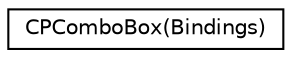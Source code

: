 digraph "Graphical Class Hierarchy"
{
  edge [fontname="Helvetica",fontsize="10",labelfontname="Helvetica",labelfontsize="10"];
  node [fontname="Helvetica",fontsize="10",shape=record];
  rankdir="LR";
  Node1 [label="CPComboBox(Bindings)",height=0.2,width=0.4,color="black", fillcolor="white", style="filled",URL="$category_c_p_combo_box_07_bindings_08.html"];
}
